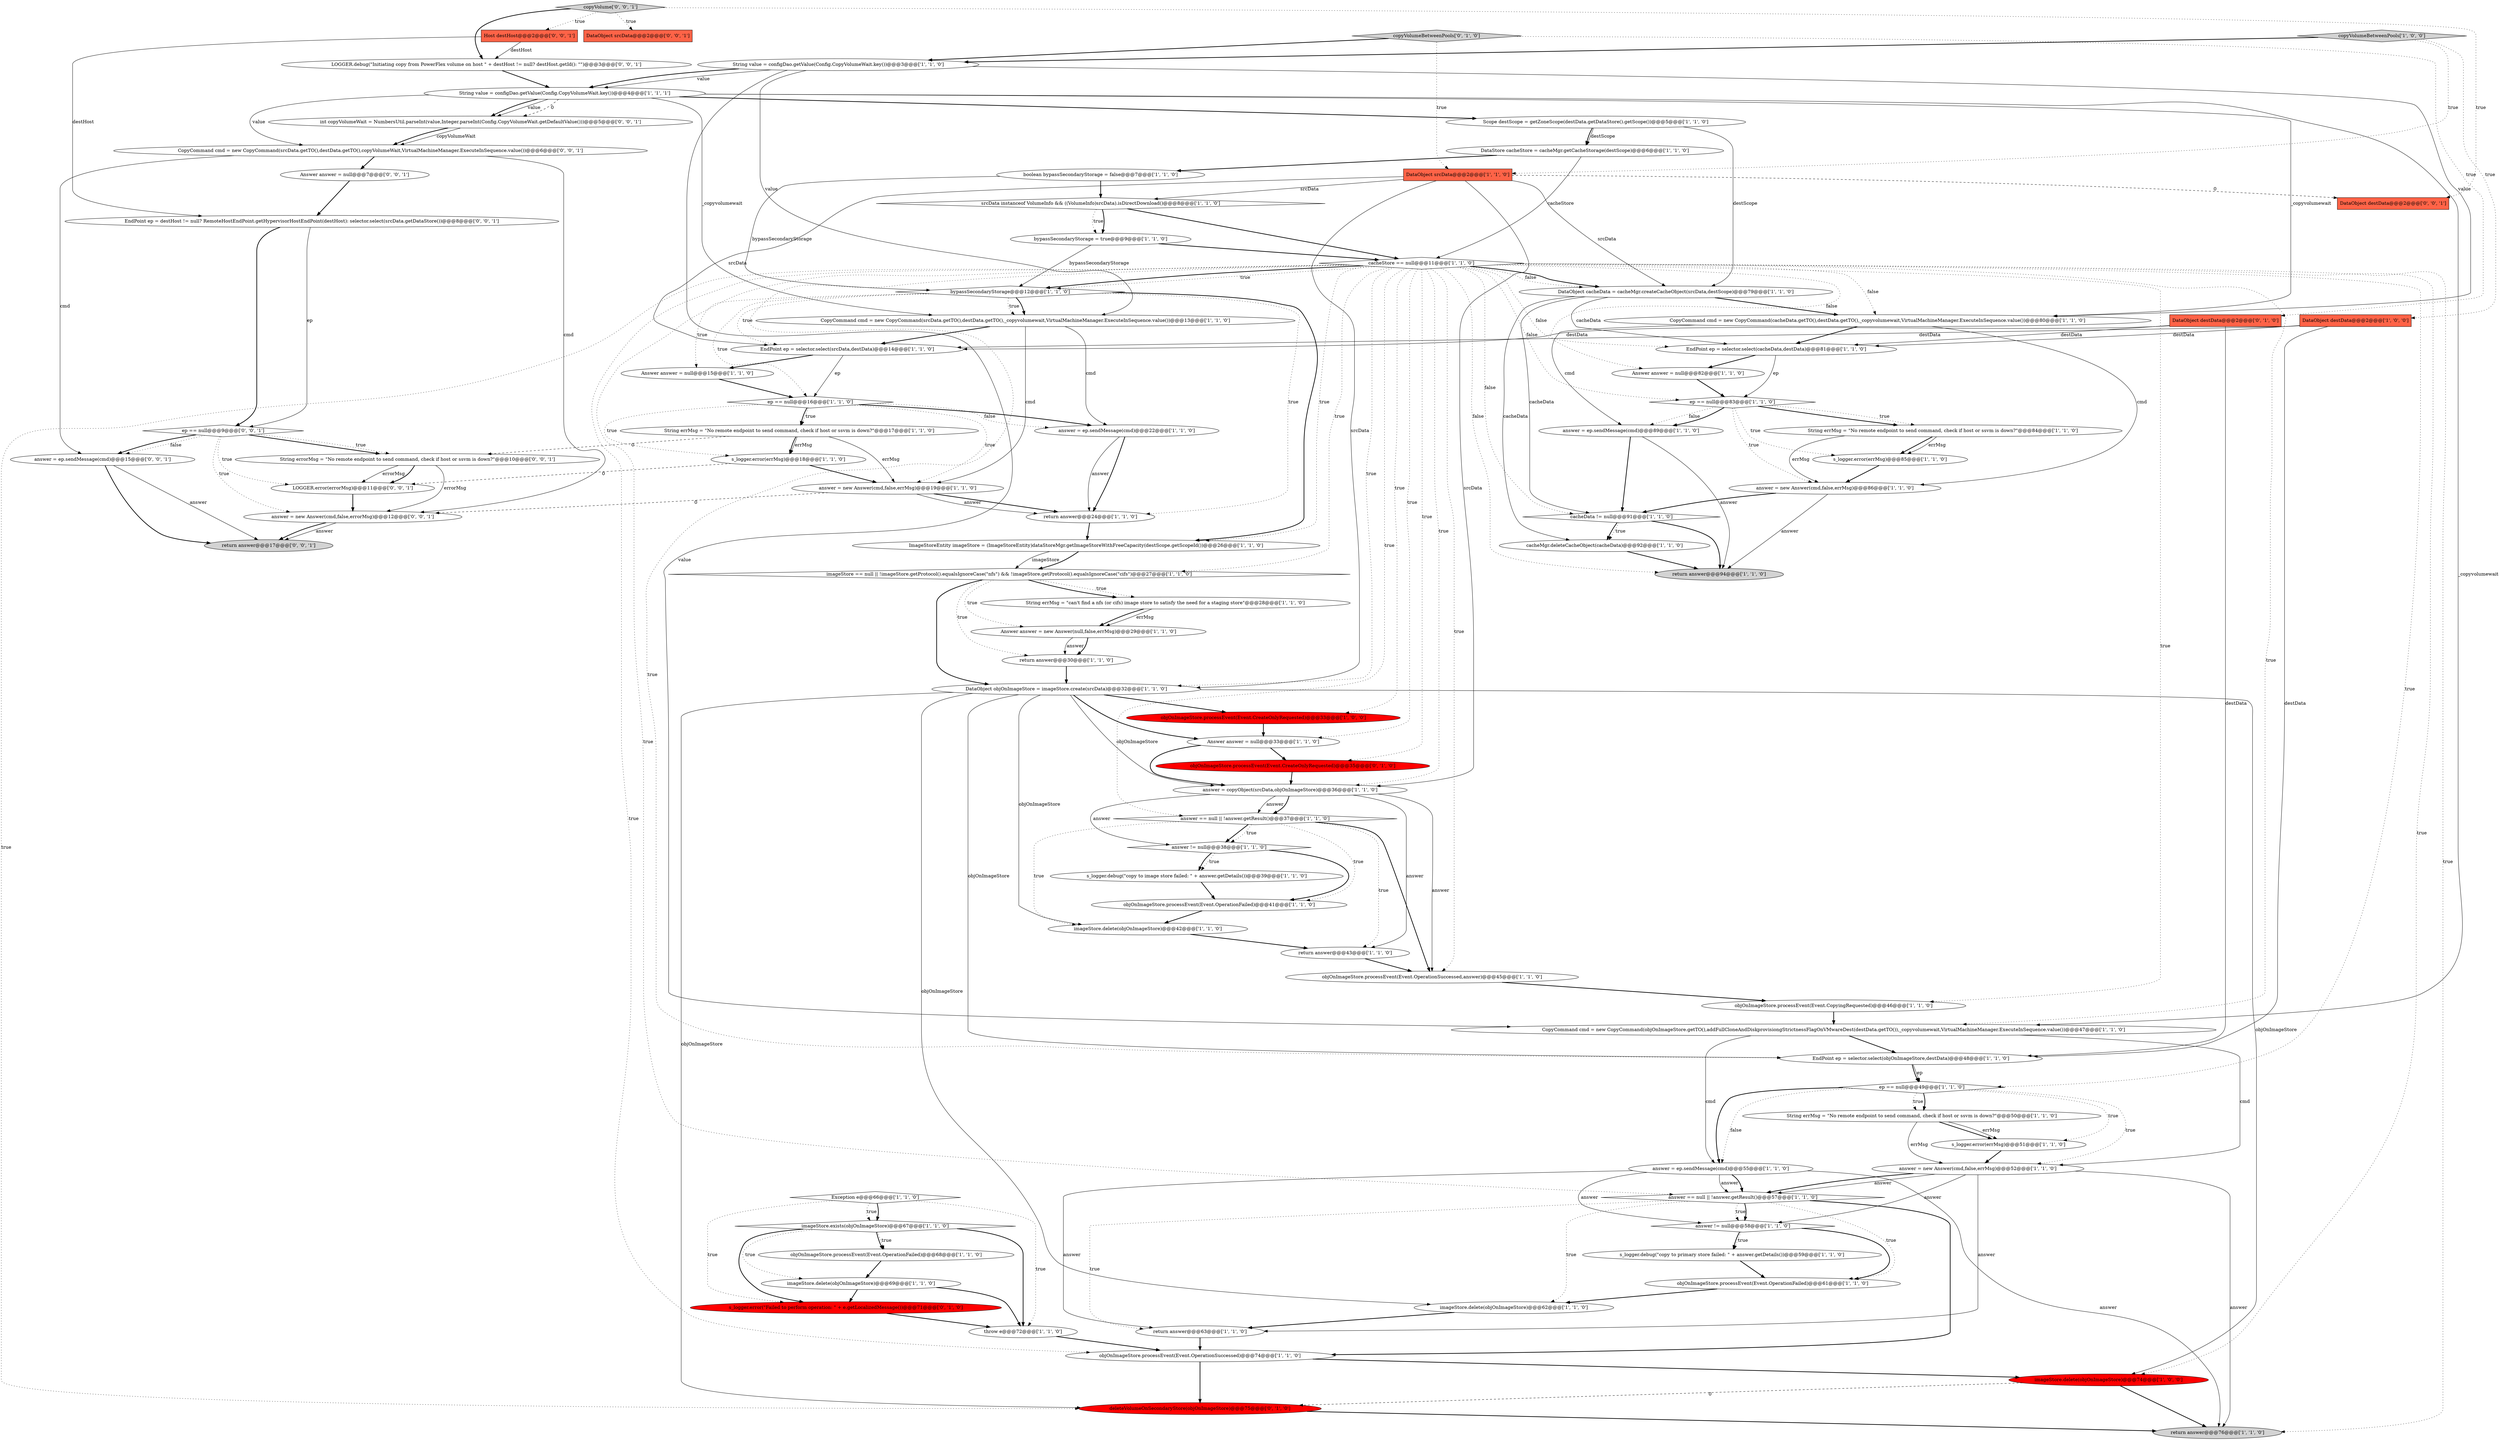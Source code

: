 digraph {
80 [style = filled, label = "answer = ep.sendMessage(cmd)@@@15@@@['0', '0', '1']", fillcolor = white, shape = ellipse image = "AAA0AAABBB3BBB"];
21 [style = filled, label = "String errMsg = \"can't find a nfs (or cifs) image store to satisfy the need for a staging store\"@@@28@@@['1', '1', '0']", fillcolor = white, shape = ellipse image = "AAA0AAABBB1BBB"];
26 [style = filled, label = "objOnImageStore.processEvent(Event.CopyingRequested)@@@46@@@['1', '1', '0']", fillcolor = white, shape = ellipse image = "AAA0AAABBB1BBB"];
25 [style = filled, label = "answer = ep.sendMessage(cmd)@@@22@@@['1', '1', '0']", fillcolor = white, shape = ellipse image = "AAA0AAABBB1BBB"];
11 [style = filled, label = "s_logger.debug(\"copy to primary store failed: \" + answer.getDetails())@@@59@@@['1', '1', '0']", fillcolor = white, shape = ellipse image = "AAA0AAABBB1BBB"];
71 [style = filled, label = "DataObject destData@@@2@@@['0', '1', '0']", fillcolor = tomato, shape = box image = "AAA0AAABBB2BBB"];
66 [style = filled, label = "DataStore cacheStore = cacheMgr.getCacheStorage(destScope)@@@6@@@['1', '1', '0']", fillcolor = white, shape = ellipse image = "AAA0AAABBB1BBB"];
4 [style = filled, label = "s_logger.error(errMsg)@@@85@@@['1', '1', '0']", fillcolor = white, shape = ellipse image = "AAA0AAABBB1BBB"];
52 [style = filled, label = "cacheStore == null@@@11@@@['1', '1', '0']", fillcolor = white, shape = diamond image = "AAA0AAABBB1BBB"];
62 [style = filled, label = "answer = copyObject(srcData,objOnImageStore)@@@36@@@['1', '1', '0']", fillcolor = white, shape = ellipse image = "AAA0AAABBB1BBB"];
78 [style = filled, label = "int copyVolumeWait = NumbersUtil.parseInt(value,Integer.parseInt(Config.CopyVolumeWait.getDefaultValue()))@@@5@@@['0', '0', '1']", fillcolor = white, shape = ellipse image = "AAA0AAABBB3BBB"];
2 [style = filled, label = "bypassSecondaryStorage@@@12@@@['1', '1', '0']", fillcolor = white, shape = diamond image = "AAA0AAABBB1BBB"];
83 [style = filled, label = "ep == null@@@9@@@['0', '0', '1']", fillcolor = white, shape = diamond image = "AAA0AAABBB3BBB"];
9 [style = filled, label = "objOnImageStore.processEvent(Event.OperationFailed)@@@68@@@['1', '1', '0']", fillcolor = white, shape = ellipse image = "AAA0AAABBB1BBB"];
16 [style = filled, label = "return answer@@@94@@@['1', '1', '0']", fillcolor = lightgray, shape = ellipse image = "AAA0AAABBB1BBB"];
68 [style = filled, label = "CopyCommand cmd = new CopyCommand(cacheData.getTO(),destData.getTO(),_copyvolumewait,VirtualMachineManager.ExecuteInSequence.value())@@@80@@@['1', '1', '0']", fillcolor = white, shape = ellipse image = "AAA0AAABBB1BBB"];
60 [style = filled, label = "answer != null@@@58@@@['1', '1', '0']", fillcolor = white, shape = diamond image = "AAA0AAABBB1BBB"];
55 [style = filled, label = "EndPoint ep = selector.select(srcData,destData)@@@14@@@['1', '1', '0']", fillcolor = white, shape = ellipse image = "AAA0AAABBB1BBB"];
22 [style = filled, label = "answer = new Answer(cmd,false,errMsg)@@@86@@@['1', '1', '0']", fillcolor = white, shape = ellipse image = "AAA0AAABBB1BBB"];
61 [style = filled, label = "return answer@@@43@@@['1', '1', '0']", fillcolor = white, shape = ellipse image = "AAA0AAABBB1BBB"];
65 [style = filled, label = "s_logger.error(errMsg)@@@18@@@['1', '1', '0']", fillcolor = white, shape = ellipse image = "AAA0AAABBB1BBB"];
46 [style = filled, label = "objOnImageStore.processEvent(Event.OperationSuccessed,answer)@@@45@@@['1', '1', '0']", fillcolor = white, shape = ellipse image = "AAA0AAABBB1BBB"];
39 [style = filled, label = "DataObject srcData@@@2@@@['1', '1', '0']", fillcolor = tomato, shape = box image = "AAA0AAABBB1BBB"];
18 [style = filled, label = "CopyCommand cmd = new CopyCommand(objOnImageStore.getTO(),addFullCloneAndDiskprovisiongStrictnessFlagOnVMwareDest(destData.getTO()),_copyvolumewait,VirtualMachineManager.ExecuteInSequence.value())@@@47@@@['1', '1', '0']", fillcolor = white, shape = ellipse image = "AAA0AAABBB1BBB"];
81 [style = filled, label = "EndPoint ep = destHost != null? RemoteHostEndPoint.getHypervisorHostEndPoint(destHost): selector.select(srcData.getDataStore())@@@8@@@['0', '0', '1']", fillcolor = white, shape = ellipse image = "AAA0AAABBB3BBB"];
45 [style = filled, label = "Answer answer = null@@@15@@@['1', '1', '0']", fillcolor = white, shape = ellipse image = "AAA0AAABBB1BBB"];
72 [style = filled, label = "objOnImageStore.processEvent(Event.CreateOnlyRequested)@@@35@@@['0', '1', '0']", fillcolor = red, shape = ellipse image = "AAA1AAABBB2BBB"];
8 [style = filled, label = "objOnImageStore.processEvent(Event.OperationSuccessed)@@@74@@@['1', '1', '0']", fillcolor = white, shape = ellipse image = "AAA0AAABBB1BBB"];
59 [style = filled, label = "ImageStoreEntity imageStore = (ImageStoreEntity)dataStoreMgr.getImageStoreWithFreeCapacity(destScope.getScopeId())@@@26@@@['1', '1', '0']", fillcolor = white, shape = ellipse image = "AAA0AAABBB1BBB"];
37 [style = filled, label = "return answer@@@63@@@['1', '1', '0']", fillcolor = white, shape = ellipse image = "AAA0AAABBB1BBB"];
0 [style = filled, label = "s_logger.debug(\"copy to image store failed: \" + answer.getDetails())@@@39@@@['1', '1', '0']", fillcolor = white, shape = ellipse image = "AAA0AAABBB1BBB"];
27 [style = filled, label = "imageStore.delete(objOnImageStore)@@@42@@@['1', '1', '0']", fillcolor = white, shape = ellipse image = "AAA0AAABBB1BBB"];
43 [style = filled, label = "boolean bypassSecondaryStorage = false@@@7@@@['1', '1', '0']", fillcolor = white, shape = ellipse image = "AAA0AAABBB1BBB"];
42 [style = filled, label = "String value = configDao.getValue(Config.CopyVolumeWait.key())@@@3@@@['1', '1', '0']", fillcolor = white, shape = ellipse image = "AAA0AAABBB1BBB"];
54 [style = filled, label = "String errMsg = \"No remote endpoint to send command, check if host or ssvm is down?\"@@@50@@@['1', '1', '0']", fillcolor = white, shape = ellipse image = "AAA0AAABBB1BBB"];
89 [style = filled, label = "Answer answer = null@@@7@@@['0', '0', '1']", fillcolor = white, shape = ellipse image = "AAA0AAABBB3BBB"];
29 [style = filled, label = "imageStore.delete(objOnImageStore)@@@74@@@['1', '0', '0']", fillcolor = red, shape = ellipse image = "AAA1AAABBB1BBB"];
30 [style = filled, label = "DataObject destData@@@2@@@['1', '0', '0']", fillcolor = tomato, shape = box image = "AAA0AAABBB1BBB"];
67 [style = filled, label = "answer != null@@@38@@@['1', '1', '0']", fillcolor = white, shape = diamond image = "AAA0AAABBB1BBB"];
5 [style = filled, label = "objOnImageStore.processEvent(Event.OperationFailed)@@@61@@@['1', '1', '0']", fillcolor = white, shape = ellipse image = "AAA0AAABBB1BBB"];
41 [style = filled, label = "copyVolumeBetweenPools['1', '0', '0']", fillcolor = lightgray, shape = diamond image = "AAA0AAABBB1BBB"];
70 [style = filled, label = "DataObject objOnImageStore = imageStore.create(srcData)@@@32@@@['1', '1', '0']", fillcolor = white, shape = ellipse image = "AAA0AAABBB1BBB"];
23 [style = filled, label = "answer = ep.sendMessage(cmd)@@@89@@@['1', '1', '0']", fillcolor = white, shape = ellipse image = "AAA0AAABBB1BBB"];
49 [style = filled, label = "answer == null || !answer.getResult()@@@57@@@['1', '1', '0']", fillcolor = white, shape = diamond image = "AAA0AAABBB1BBB"];
12 [style = filled, label = "Answer answer = null@@@33@@@['1', '1', '0']", fillcolor = white, shape = ellipse image = "AAA0AAABBB1BBB"];
34 [style = filled, label = "srcData instanceof VolumeInfo && ((VolumeInfo)srcData).isDirectDownload()@@@8@@@['1', '1', '0']", fillcolor = white, shape = diamond image = "AAA0AAABBB1BBB"];
64 [style = filled, label = "cacheMgr.deleteCacheObject(cacheData)@@@92@@@['1', '1', '0']", fillcolor = white, shape = ellipse image = "AAA0AAABBB1BBB"];
73 [style = filled, label = "copyVolumeBetweenPools['0', '1', '0']", fillcolor = lightgray, shape = diamond image = "AAA0AAABBB2BBB"];
75 [style = filled, label = "s_logger.error(\"Failed to perform operation: \" + e.getLocalizedMessage())@@@71@@@['0', '1', '0']", fillcolor = red, shape = ellipse image = "AAA1AAABBB2BBB"];
86 [style = filled, label = "Host destHost@@@2@@@['0', '0', '1']", fillcolor = tomato, shape = box image = "AAA0AAABBB3BBB"];
44 [style = filled, label = "CopyCommand cmd = new CopyCommand(srcData.getTO(),destData.getTO(),_copyvolumewait,VirtualMachineManager.ExecuteInSequence.value())@@@13@@@['1', '1', '0']", fillcolor = white, shape = ellipse image = "AAA0AAABBB1BBB"];
38 [style = filled, label = "EndPoint ep = selector.select(cacheData,destData)@@@81@@@['1', '1', '0']", fillcolor = white, shape = ellipse image = "AAA0AAABBB1BBB"];
53 [style = filled, label = "objOnImageStore.processEvent(Event.OperationFailed)@@@41@@@['1', '1', '0']", fillcolor = white, shape = ellipse image = "AAA0AAABBB1BBB"];
84 [style = filled, label = "return answer@@@17@@@['0', '0', '1']", fillcolor = lightgray, shape = ellipse image = "AAA0AAABBB3BBB"];
57 [style = filled, label = "answer = new Answer(cmd,false,errMsg)@@@19@@@['1', '1', '0']", fillcolor = white, shape = ellipse image = "AAA0AAABBB1BBB"];
58 [style = filled, label = "imageStore.delete(objOnImageStore)@@@62@@@['1', '1', '0']", fillcolor = white, shape = ellipse image = "AAA0AAABBB1BBB"];
7 [style = filled, label = "imageStore.delete(objOnImageStore)@@@69@@@['1', '1', '0']", fillcolor = white, shape = ellipse image = "AAA0AAABBB1BBB"];
63 [style = filled, label = "answer == null || !answer.getResult()@@@37@@@['1', '1', '0']", fillcolor = white, shape = diamond image = "AAA0AAABBB1BBB"];
6 [style = filled, label = "ep == null@@@83@@@['1', '1', '0']", fillcolor = white, shape = diamond image = "AAA0AAABBB1BBB"];
24 [style = filled, label = "answer = new Answer(cmd,false,errMsg)@@@52@@@['1', '1', '0']", fillcolor = white, shape = ellipse image = "AAA0AAABBB1BBB"];
20 [style = filled, label = "ep == null@@@16@@@['1', '1', '0']", fillcolor = white, shape = diamond image = "AAA0AAABBB1BBB"];
47 [style = filled, label = "cacheData != null@@@91@@@['1', '1', '0']", fillcolor = white, shape = diamond image = "AAA0AAABBB1BBB"];
13 [style = filled, label = "imageStore == null || !imageStore.getProtocol().equalsIgnoreCase(\"nfs\") && !imageStore.getProtocol().equalsIgnoreCase(\"cifs\")@@@27@@@['1', '1', '0']", fillcolor = white, shape = diamond image = "AAA0AAABBB1BBB"];
32 [style = filled, label = "EndPoint ep = selector.select(objOnImageStore,destData)@@@48@@@['1', '1', '0']", fillcolor = white, shape = ellipse image = "AAA0AAABBB1BBB"];
10 [style = filled, label = "ep == null@@@49@@@['1', '1', '0']", fillcolor = white, shape = diamond image = "AAA0AAABBB1BBB"];
35 [style = filled, label = "String errMsg = \"No remote endpoint to send command, check if host or ssvm is down?\"@@@17@@@['1', '1', '0']", fillcolor = white, shape = ellipse image = "AAA0AAABBB1BBB"];
48 [style = filled, label = "answer = ep.sendMessage(cmd)@@@55@@@['1', '1', '0']", fillcolor = white, shape = ellipse image = "AAA0AAABBB1BBB"];
19 [style = filled, label = "Scope destScope = getZoneScope(destData.getDataStore().getScope())@@@5@@@['1', '1', '0']", fillcolor = white, shape = ellipse image = "AAA0AAABBB1BBB"];
28 [style = filled, label = "Answer answer = null@@@82@@@['1', '1', '0']", fillcolor = white, shape = ellipse image = "AAA0AAABBB1BBB"];
14 [style = filled, label = "return answer@@@76@@@['1', '1', '0']", fillcolor = lightgray, shape = ellipse image = "AAA0AAABBB1BBB"];
36 [style = filled, label = "imageStore.exists(objOnImageStore)@@@67@@@['1', '1', '0']", fillcolor = white, shape = diamond image = "AAA0AAABBB1BBB"];
87 [style = filled, label = "DataObject srcData@@@2@@@['0', '0', '1']", fillcolor = tomato, shape = box image = "AAA0AAABBB3BBB"];
77 [style = filled, label = "LOGGER.error(errorMsg)@@@11@@@['0', '0', '1']", fillcolor = white, shape = ellipse image = "AAA0AAABBB3BBB"];
33 [style = filled, label = "throw e@@@72@@@['1', '1', '0']", fillcolor = white, shape = ellipse image = "AAA0AAABBB1BBB"];
82 [style = filled, label = "LOGGER.debug(\"Initiating copy from PowerFlex volume on host \" + destHost != null? destHost.getId(): \"\")@@@3@@@['0', '0', '1']", fillcolor = white, shape = ellipse image = "AAA0AAABBB3BBB"];
85 [style = filled, label = "CopyCommand cmd = new CopyCommand(srcData.getTO(),destData.getTO(),copyVolumeWait,VirtualMachineManager.ExecuteInSequence.value())@@@6@@@['0', '0', '1']", fillcolor = white, shape = ellipse image = "AAA0AAABBB3BBB"];
56 [style = filled, label = "objOnImageStore.processEvent(Event.CreateOnlyRequested)@@@33@@@['1', '0', '0']", fillcolor = red, shape = ellipse image = "AAA1AAABBB1BBB"];
17 [style = filled, label = "DataObject cacheData = cacheMgr.createCacheObject(srcData,destScope)@@@79@@@['1', '1', '0']", fillcolor = white, shape = ellipse image = "AAA0AAABBB1BBB"];
69 [style = filled, label = "String errMsg = \"No remote endpoint to send command, check if host or ssvm is down?\"@@@84@@@['1', '1', '0']", fillcolor = white, shape = ellipse image = "AAA0AAABBB1BBB"];
15 [style = filled, label = "Answer answer = new Answer(null,false,errMsg)@@@29@@@['1', '1', '0']", fillcolor = white, shape = ellipse image = "AAA0AAABBB1BBB"];
90 [style = filled, label = "copyVolume['0', '0', '1']", fillcolor = lightgray, shape = diamond image = "AAA0AAABBB3BBB"];
3 [style = filled, label = "return answer@@@30@@@['1', '1', '0']", fillcolor = white, shape = ellipse image = "AAA0AAABBB1BBB"];
51 [style = filled, label = "bypassSecondaryStorage = true@@@9@@@['1', '1', '0']", fillcolor = white, shape = ellipse image = "AAA0AAABBB1BBB"];
74 [style = filled, label = "deleteVolumeOnSecondaryStore(objOnImageStore)@@@75@@@['0', '1', '0']", fillcolor = red, shape = ellipse image = "AAA1AAABBB2BBB"];
76 [style = filled, label = "answer = new Answer(cmd,false,errorMsg)@@@12@@@['0', '0', '1']", fillcolor = white, shape = ellipse image = "AAA0AAABBB3BBB"];
79 [style = filled, label = "String errorMsg = \"No remote endpoint to send command, check if host or ssvm is down?\"@@@10@@@['0', '0', '1']", fillcolor = white, shape = ellipse image = "AAA0AAABBB3BBB"];
40 [style = filled, label = "s_logger.error(errMsg)@@@51@@@['1', '1', '0']", fillcolor = white, shape = ellipse image = "AAA0AAABBB1BBB"];
31 [style = filled, label = "return answer@@@24@@@['1', '1', '0']", fillcolor = white, shape = ellipse image = "AAA0AAABBB1BBB"];
50 [style = filled, label = "String value = configDao.getValue(Config.CopyVolumeWait.key())@@@4@@@['1', '1', '1']", fillcolor = white, shape = ellipse image = "AAA0AAABBB1BBB"];
1 [style = filled, label = "Exception e@@@66@@@['1', '1', '0']", fillcolor = white, shape = diamond image = "AAA0AAABBB1BBB"];
88 [style = filled, label = "DataObject destData@@@2@@@['0', '0', '1']", fillcolor = tomato, shape = box image = "AAA0AAABBB3BBB"];
1->75 [style = dotted, label="true"];
57->31 [style = bold, label=""];
28->6 [style = bold, label=""];
80->84 [style = bold, label=""];
67->0 [style = dotted, label="true"];
70->32 [style = solid, label="objOnImageStore"];
81->83 [style = bold, label=""];
90->86 [style = dotted, label="true"];
65->57 [style = bold, label=""];
21->15 [style = bold, label=""];
10->54 [style = bold, label=""];
38->6 [style = solid, label="ep"];
69->4 [style = bold, label=""];
52->16 [style = dotted, label="false"];
44->57 [style = solid, label="cmd"];
6->69 [style = dotted, label="true"];
56->12 [style = bold, label=""];
39->62 [style = solid, label="srcData"];
61->46 [style = bold, label=""];
64->16 [style = bold, label=""];
7->75 [style = bold, label=""];
9->7 [style = bold, label=""];
6->69 [style = bold, label=""];
36->33 [style = bold, label=""];
49->60 [style = dotted, label="true"];
15->3 [style = solid, label="answer"];
19->17 [style = solid, label="destScope"];
68->23 [style = solid, label="cmd"];
25->31 [style = bold, label=""];
49->8 [style = bold, label=""];
62->63 [style = solid, label="answer"];
22->16 [style = solid, label="answer"];
0->53 [style = bold, label=""];
53->27 [style = bold, label=""];
52->28 [style = dotted, label="false"];
2->55 [style = dotted, label="true"];
83->76 [style = dotted, label="true"];
39->70 [style = solid, label="srcData"];
24->49 [style = bold, label=""];
52->62 [style = dotted, label="true"];
20->57 [style = dotted, label="true"];
63->61 [style = dotted, label="true"];
52->8 [style = dotted, label="true"];
13->21 [style = dotted, label="true"];
66->52 [style = solid, label="cacheStore"];
13->70 [style = bold, label=""];
52->46 [style = dotted, label="true"];
83->80 [style = dotted, label="false"];
2->44 [style = bold, label=""];
22->47 [style = bold, label=""];
90->87 [style = dotted, label="true"];
29->14 [style = bold, label=""];
34->51 [style = dotted, label="true"];
2->59 [style = bold, label=""];
18->32 [style = bold, label=""];
52->68 [style = dotted, label="false"];
52->29 [style = dotted, label="true"];
40->24 [style = bold, label=""];
48->49 [style = solid, label="answer"];
59->13 [style = solid, label="imageStore"];
13->15 [style = dotted, label="true"];
71->38 [style = solid, label="destData"];
20->65 [style = dotted, label="true"];
76->84 [style = solid, label="answer"];
50->68 [style = solid, label="_copyvolumewait"];
25->31 [style = solid, label="answer"];
70->12 [style = bold, label=""];
50->78 [style = solid, label="value"];
62->67 [style = solid, label="answer"];
60->11 [style = dotted, label="true"];
2->20 [style = dotted, label="true"];
48->37 [style = solid, label="answer"];
78->85 [style = solid, label="copyVolumeWait"];
47->64 [style = bold, label=""];
48->49 [style = bold, label=""];
52->70 [style = dotted, label="true"];
36->9 [style = bold, label=""];
50->19 [style = bold, label=""];
13->3 [style = dotted, label="true"];
51->2 [style = solid, label="bypassSecondaryStorage"];
17->38 [style = solid, label="cacheData"];
38->28 [style = bold, label=""];
39->55 [style = solid, label="srcData"];
34->52 [style = bold, label=""];
52->74 [style = dotted, label="true"];
17->47 [style = solid, label="cacheData"];
52->32 [style = dotted, label="true"];
10->48 [style = bold, label=""];
17->68 [style = bold, label=""];
24->60 [style = solid, label="answer"];
76->84 [style = bold, label=""];
43->2 [style = solid, label="bypassSecondaryStorage"];
67->53 [style = bold, label=""];
20->25 [style = bold, label=""];
52->59 [style = dotted, label="true"];
32->10 [style = bold, label=""];
6->23 [style = dotted, label="false"];
30->55 [style = solid, label="destData"];
7->33 [style = bold, label=""];
62->61 [style = solid, label="answer"];
30->32 [style = solid, label="destData"];
36->7 [style = dotted, label="true"];
1->33 [style = dotted, label="true"];
44->55 [style = bold, label=""];
89->81 [style = bold, label=""];
79->77 [style = solid, label="errorMsg"];
8->74 [style = bold, label=""];
52->2 [style = dotted, label="true"];
52->12 [style = dotted, label="true"];
52->6 [style = dotted, label="false"];
18->48 [style = solid, label="cmd"];
20->25 [style = dotted, label="false"];
10->24 [style = dotted, label="true"];
52->72 [style = dotted, label="true"];
90->82 [style = bold, label=""];
42->50 [style = solid, label="value"];
70->74 [style = solid, label="objOnImageStore"];
19->66 [style = solid, label="destScope"];
23->16 [style = solid, label="answer"];
43->34 [style = bold, label=""];
33->8 [style = bold, label=""];
4->22 [style = bold, label=""];
50->85 [style = solid, label="value"];
47->16 [style = bold, label=""];
83->79 [style = bold, label=""];
50->18 [style = solid, label="_copyvolumewait"];
54->40 [style = bold, label=""];
20->35 [style = dotted, label="true"];
41->30 [style = dotted, label="true"];
31->59 [style = bold, label=""];
80->84 [style = solid, label="answer"];
52->14 [style = dotted, label="true"];
48->14 [style = solid, label="answer"];
12->62 [style = bold, label=""];
63->27 [style = dotted, label="true"];
18->24 [style = solid, label="cmd"];
6->23 [style = bold, label=""];
62->46 [style = solid, label="answer"];
24->14 [style = solid, label="answer"];
57->76 [style = dashed, label="0"];
83->79 [style = dotted, label="true"];
58->37 [style = bold, label=""];
78->85 [style = bold, label=""];
57->31 [style = solid, label="answer"];
32->10 [style = solid, label="ep"];
52->56 [style = dotted, label="true"];
81->83 [style = solid, label="ep"];
51->52 [style = bold, label=""];
45->20 [style = bold, label=""];
6->22 [style = dotted, label="true"];
15->3 [style = bold, label=""];
74->14 [style = bold, label=""];
90->88 [style = dotted, label="true"];
68->22 [style = solid, label="cmd"];
52->63 [style = dotted, label="true"];
65->77 [style = dashed, label="0"];
71->32 [style = solid, label="destData"];
60->5 [style = bold, label=""];
83->80 [style = bold, label=""];
34->51 [style = bold, label=""];
52->38 [style = dotted, label="false"];
71->55 [style = solid, label="destData"];
11->5 [style = bold, label=""];
19->66 [style = bold, label=""];
63->46 [style = bold, label=""];
39->17 [style = solid, label="srcData"];
70->29 [style = solid, label="objOnImageStore"];
35->79 [style = dashed, label="0"];
50->78 [style = dashed, label="0"];
21->15 [style = solid, label="errMsg"];
63->67 [style = bold, label=""];
85->76 [style = solid, label="cmd"];
49->60 [style = bold, label=""];
23->47 [style = bold, label=""];
66->43 [style = bold, label=""];
12->72 [style = bold, label=""];
36->75 [style = bold, label=""];
52->13 [style = dotted, label="true"];
47->64 [style = dotted, label="true"];
75->33 [style = bold, label=""];
5->58 [style = bold, label=""];
42->68 [style = solid, label="value"];
86->82 [style = solid, label="destHost"];
55->20 [style = solid, label="ep"];
70->56 [style = bold, label=""];
37->8 [style = bold, label=""];
52->47 [style = dotted, label="false"];
83->77 [style = dotted, label="true"];
10->40 [style = dotted, label="true"];
86->81 [style = solid, label="destHost"];
49->37 [style = dotted, label="true"];
82->50 [style = bold, label=""];
70->27 [style = solid, label="objOnImageStore"];
63->67 [style = dotted, label="true"];
24->37 [style = solid, label="answer"];
72->62 [style = bold, label=""];
42->50 [style = bold, label=""];
52->49 [style = dotted, label="true"];
69->4 [style = solid, label="errMsg"];
27->61 [style = bold, label=""];
2->44 [style = dotted, label="true"];
39->34 [style = solid, label="srcData"];
70->58 [style = solid, label="objOnImageStore"];
63->53 [style = dotted, label="true"];
62->63 [style = bold, label=""];
35->65 [style = solid, label="errMsg"];
49->58 [style = dotted, label="true"];
2->45 [style = dotted, label="true"];
3->70 [style = bold, label=""];
52->2 [style = bold, label=""];
67->0 [style = bold, label=""];
52->17 [style = dotted, label="false"];
41->39 [style = dotted, label="true"];
68->38 [style = bold, label=""];
70->62 [style = solid, label="objOnImageStore"];
1->36 [style = bold, label=""];
52->17 [style = bold, label=""];
2->31 [style = dotted, label="true"];
49->5 [style = dotted, label="true"];
48->60 [style = solid, label="answer"];
17->64 [style = solid, label="cacheData"];
42->18 [style = solid, label="value"];
79->77 [style = bold, label=""];
54->24 [style = solid, label="errMsg"];
35->57 [style = solid, label="errMsg"];
73->42 [style = bold, label=""];
39->88 [style = dashed, label="0"];
35->65 [style = bold, label=""];
1->36 [style = dotted, label="true"];
46->26 [style = bold, label=""];
77->76 [style = bold, label=""];
85->89 [style = bold, label=""];
6->4 [style = dotted, label="true"];
79->76 [style = solid, label="errorMsg"];
69->22 [style = solid, label="errMsg"];
42->44 [style = solid, label="value"];
50->78 [style = bold, label=""];
59->13 [style = bold, label=""];
44->25 [style = solid, label="cmd"];
73->71 [style = dotted, label="true"];
54->40 [style = solid, label="errMsg"];
60->11 [style = bold, label=""];
10->54 [style = dotted, label="true"];
24->49 [style = solid, label="answer"];
52->18 [style = dotted, label="true"];
52->10 [style = dotted, label="true"];
20->35 [style = bold, label=""];
30->38 [style = solid, label="destData"];
29->74 [style = dashed, label="0"];
10->48 [style = dotted, label="false"];
50->44 [style = solid, label="_copyvolumewait"];
13->21 [style = bold, label=""];
52->26 [style = dotted, label="true"];
8->29 [style = bold, label=""];
73->39 [style = dotted, label="true"];
36->9 [style = dotted, label="true"];
55->45 [style = bold, label=""];
85->80 [style = solid, label="cmd"];
26->18 [style = bold, label=""];
41->42 [style = bold, label=""];
}
